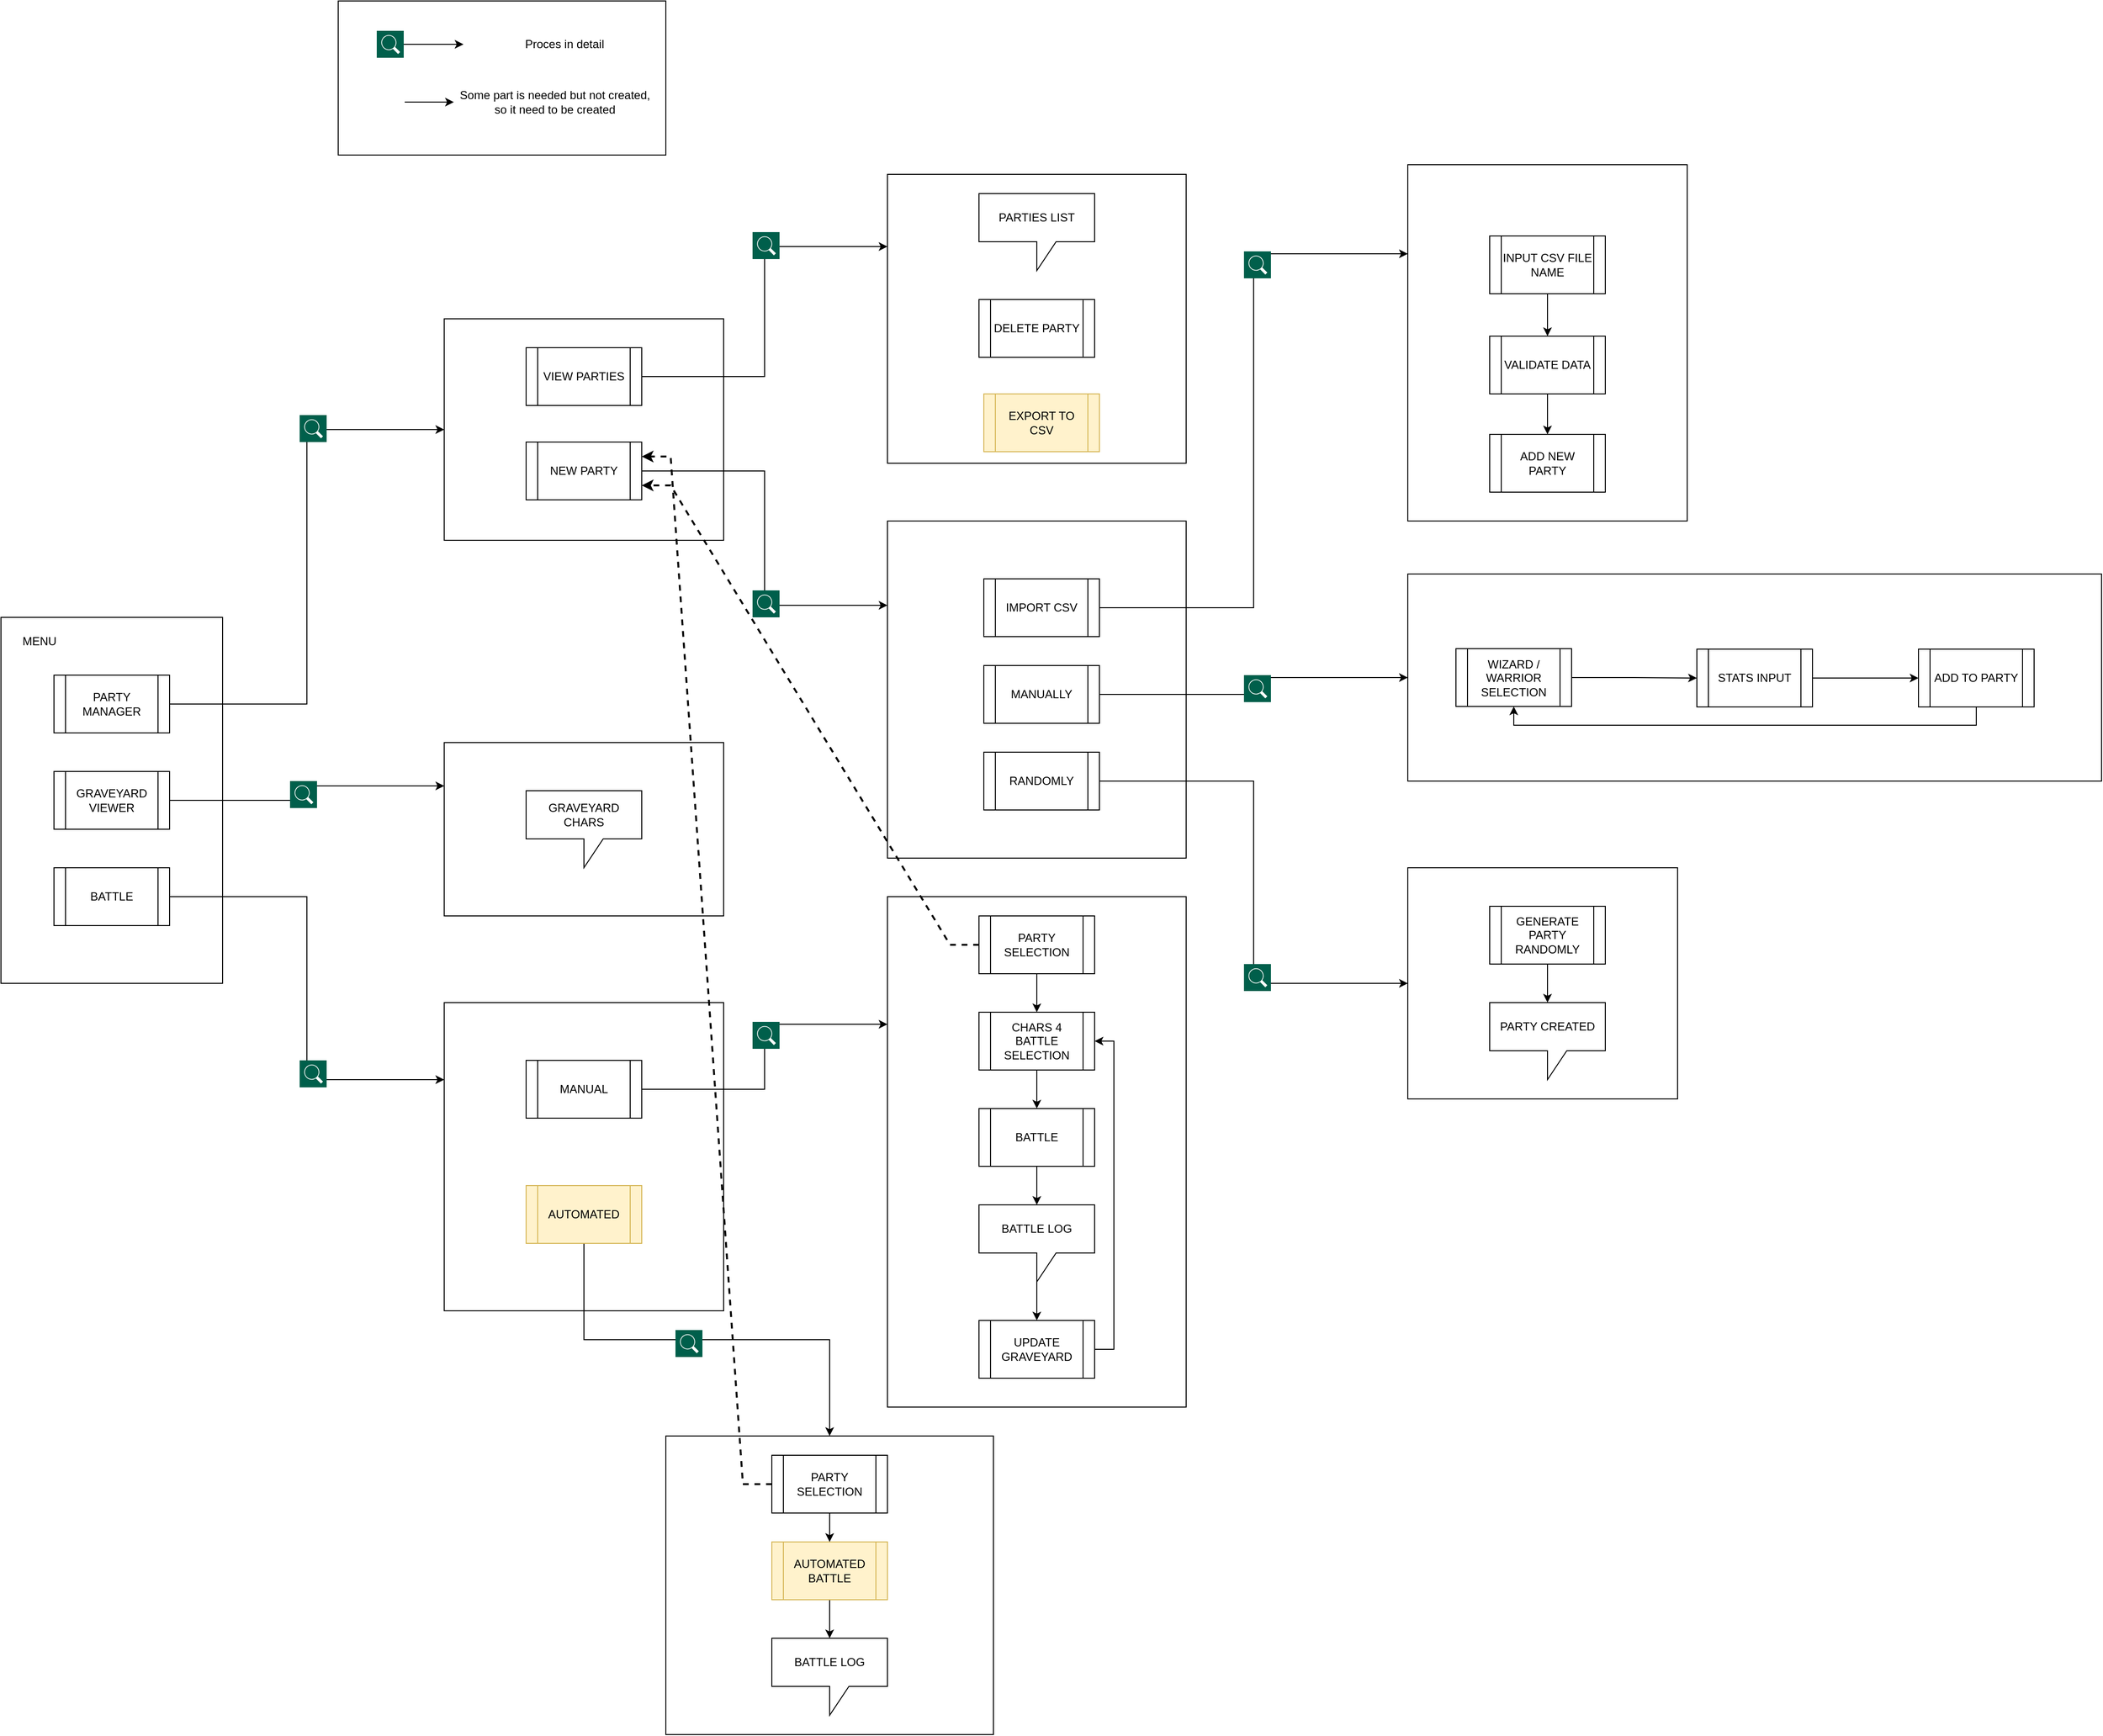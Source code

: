 <mxfile version="20.1.1" type="device"><diagram id="X8DzlKiSk_zk6WmT2d6i" name="Page-1"><mxGraphModel dx="1799" dy="2186" grid="1" gridSize="10" guides="1" tooltips="1" connect="1" arrows="1" fold="1" page="1" pageScale="1" pageWidth="850" pageHeight="1100" math="0" shadow="0"><root><mxCell id="0"/><mxCell id="1" parent="0"/><mxCell id="buQWfki461bp1NV6t9Cw-36" value="" style="rounded=0;whiteSpace=wrap;html=1;fontFamily=Helvetica;fontSize=12;fontColor=default;" parent="1" vertex="1"><mxGeometry x="850" y="990" width="340" height="310" as="geometry"/></mxCell><mxCell id="buQWfki461bp1NV6t9Cw-1" value="" style="rounded=0;whiteSpace=wrap;html=1;" parent="1" vertex="1"><mxGeometry x="160" y="140" width="230" height="380" as="geometry"/></mxCell><mxCell id="buQWfki461bp1NV6t9Cw-2" value="MENU" style="text;html=1;strokeColor=none;fillColor=none;align=center;verticalAlign=middle;whiteSpace=wrap;rounded=0;" parent="1" vertex="1"><mxGeometry x="170" y="150" width="60" height="30" as="geometry"/></mxCell><mxCell id="buQWfki461bp1NV6t9Cw-7" style="edgeStyle=orthogonalEdgeStyle;rounded=0;orthogonalLoop=1;jettySize=auto;html=1;entryX=0;entryY=0.5;entryDx=0;entryDy=0;" parent="1" source="buQWfki461bp1NV6t9Cw-3" target="buQWfki461bp1NV6t9Cw-6" edge="1"><mxGeometry relative="1" as="geometry"/></mxCell><mxCell id="buQWfki461bp1NV6t9Cw-3" value="PARTY MANAGER" style="shape=process;whiteSpace=wrap;html=1;backgroundOutline=1;" parent="1" vertex="1"><mxGeometry x="215" y="200" width="120" height="60" as="geometry"/></mxCell><mxCell id="buQWfki461bp1NV6t9Cw-29" style="edgeStyle=orthogonalEdgeStyle;rounded=0;orthogonalLoop=1;jettySize=auto;html=1;entryX=0;entryY=0.25;entryDx=0;entryDy=0;fontFamily=Helvetica;fontSize=12;fontColor=default;" parent="1" source="buQWfki461bp1NV6t9Cw-4" target="buQWfki461bp1NV6t9Cw-27" edge="1"><mxGeometry relative="1" as="geometry"/></mxCell><mxCell id="buQWfki461bp1NV6t9Cw-4" value="GRAVEYARD VIEWER" style="shape=process;whiteSpace=wrap;html=1;backgroundOutline=1;" parent="1" vertex="1"><mxGeometry x="215" y="300" width="120" height="60" as="geometry"/></mxCell><mxCell id="buQWfki461bp1NV6t9Cw-32" style="edgeStyle=orthogonalEdgeStyle;rounded=0;orthogonalLoop=1;jettySize=auto;html=1;entryX=0;entryY=0.25;entryDx=0;entryDy=0;fontFamily=Helvetica;fontSize=12;fontColor=default;" parent="1" source="buQWfki461bp1NV6t9Cw-5" target="buQWfki461bp1NV6t9Cw-31" edge="1"><mxGeometry relative="1" as="geometry"/></mxCell><mxCell id="buQWfki461bp1NV6t9Cw-5" value="BATTLE" style="shape=process;whiteSpace=wrap;html=1;backgroundOutline=1;" parent="1" vertex="1"><mxGeometry x="215" y="400" width="120" height="60" as="geometry"/></mxCell><mxCell id="buQWfki461bp1NV6t9Cw-6" value="" style="rounded=0;whiteSpace=wrap;html=1;" parent="1" vertex="1"><mxGeometry x="620" y="-170" width="290" height="230" as="geometry"/></mxCell><mxCell id="buQWfki461bp1NV6t9Cw-9" value="" style="sketch=0;pointerEvents=1;shadow=0;dashed=0;html=1;strokeColor=none;fillColor=#005F4B;labelPosition=center;verticalLabelPosition=bottom;verticalAlign=top;align=center;outlineConnect=0;shape=mxgraph.veeam2.magnifying_glass;" parent="1" vertex="1"><mxGeometry x="470" y="-70" width="28.0" height="28.0" as="geometry"/></mxCell><mxCell id="buQWfki461bp1NV6t9Cw-18" style="edgeStyle=orthogonalEdgeStyle;rounded=0;orthogonalLoop=1;jettySize=auto;html=1;entryX=0;entryY=0.25;entryDx=0;entryDy=0;" parent="1" source="buQWfki461bp1NV6t9Cw-10" target="buQWfki461bp1NV6t9Cw-17" edge="1"><mxGeometry relative="1" as="geometry"/></mxCell><mxCell id="buQWfki461bp1NV6t9Cw-10" value="NEW PARTY" style="shape=process;whiteSpace=wrap;html=1;backgroundOutline=1;" parent="1" vertex="1"><mxGeometry x="705" y="-42" width="120" height="60" as="geometry"/></mxCell><mxCell id="buQWfki461bp1NV6t9Cw-14" style="edgeStyle=orthogonalEdgeStyle;rounded=0;orthogonalLoop=1;jettySize=auto;html=1;entryX=0;entryY=0.25;entryDx=0;entryDy=0;" parent="1" source="buQWfki461bp1NV6t9Cw-11" target="buQWfki461bp1NV6t9Cw-12" edge="1"><mxGeometry relative="1" as="geometry"/></mxCell><mxCell id="buQWfki461bp1NV6t9Cw-11" value="VIEW PARTIES" style="shape=process;whiteSpace=wrap;html=1;backgroundOutline=1;" parent="1" vertex="1"><mxGeometry x="705" y="-140" width="120" height="60" as="geometry"/></mxCell><mxCell id="buQWfki461bp1NV6t9Cw-12" value="" style="rounded=0;whiteSpace=wrap;html=1;" parent="1" vertex="1"><mxGeometry x="1080" y="-320" width="310" height="300" as="geometry"/></mxCell><mxCell id="buQWfki461bp1NV6t9Cw-13" value="DELETE PARTY" style="shape=process;whiteSpace=wrap;html=1;backgroundOutline=1;" parent="1" vertex="1"><mxGeometry x="1175" y="-190" width="120" height="60" as="geometry"/></mxCell><mxCell id="buQWfki461bp1NV6t9Cw-16" value="PARTIES LIST" style="shape=callout;whiteSpace=wrap;html=1;perimeter=calloutPerimeter;" parent="1" vertex="1"><mxGeometry x="1175" y="-300" width="120" height="80" as="geometry"/></mxCell><mxCell id="buQWfki461bp1NV6t9Cw-17" value="" style="rounded=0;whiteSpace=wrap;html=1;" parent="1" vertex="1"><mxGeometry x="1080" y="40" width="310" height="350" as="geometry"/></mxCell><mxCell id="buQWfki461bp1NV6t9Cw-20" value="" style="sketch=0;pointerEvents=1;shadow=0;dashed=0;html=1;strokeColor=none;fillColor=#005F4B;labelPosition=center;verticalLabelPosition=bottom;verticalAlign=top;align=center;outlineConnect=0;shape=mxgraph.veeam2.magnifying_glass;" parent="1" vertex="1"><mxGeometry x="940" y="-260" width="28.0" height="28.0" as="geometry"/></mxCell><mxCell id="buQWfki461bp1NV6t9Cw-22" value="" style="sketch=0;pointerEvents=1;shadow=0;dashed=0;html=1;strokeColor=none;fillColor=#005F4B;labelPosition=center;verticalLabelPosition=bottom;verticalAlign=top;align=center;outlineConnect=0;shape=mxgraph.veeam2.magnifying_glass;" parent="1" vertex="1"><mxGeometry x="940" y="112" width="28.0" height="28.0" as="geometry"/></mxCell><mxCell id="buQWfki461bp1NV6t9Cw-59" style="edgeStyle=orthogonalEdgeStyle;rounded=0;orthogonalLoop=1;jettySize=auto;html=1;entryX=0;entryY=0.25;entryDx=0;entryDy=0;fontFamily=Helvetica;fontSize=12;fontColor=default;" parent="1" source="buQWfki461bp1NV6t9Cw-23" target="buQWfki461bp1NV6t9Cw-53" edge="1"><mxGeometry relative="1" as="geometry"/></mxCell><mxCell id="buQWfki461bp1NV6t9Cw-23" value="IMPORT CSV" style="shape=process;whiteSpace=wrap;html=1;backgroundOutline=1;fontFamily=Helvetica;fontSize=12;fontColor=default;" parent="1" vertex="1"><mxGeometry x="1180" y="100" width="120" height="60" as="geometry"/></mxCell><mxCell id="buQWfki461bp1NV6t9Cw-68" style="edgeStyle=orthogonalEdgeStyle;rounded=0;orthogonalLoop=1;jettySize=auto;html=1;entryX=0;entryY=0.5;entryDx=0;entryDy=0;fontFamily=Helvetica;fontSize=12;fontColor=default;" parent="1" source="buQWfki461bp1NV6t9Cw-24" target="buQWfki461bp1NV6t9Cw-61" edge="1"><mxGeometry relative="1" as="geometry"/></mxCell><mxCell id="buQWfki461bp1NV6t9Cw-24" value="MANUALLY" style="shape=process;whiteSpace=wrap;html=1;backgroundOutline=1;fontFamily=Helvetica;fontSize=12;fontColor=default;" parent="1" vertex="1"><mxGeometry x="1180" y="190" width="120" height="60" as="geometry"/></mxCell><mxCell id="buQWfki461bp1NV6t9Cw-72" style="edgeStyle=orthogonalEdgeStyle;rounded=0;orthogonalLoop=1;jettySize=auto;html=1;entryX=0;entryY=0.5;entryDx=0;entryDy=0;fontFamily=Helvetica;fontSize=12;fontColor=default;" parent="1" source="buQWfki461bp1NV6t9Cw-25" target="buQWfki461bp1NV6t9Cw-70" edge="1"><mxGeometry relative="1" as="geometry"/></mxCell><mxCell id="buQWfki461bp1NV6t9Cw-25" value="RANDOMLY" style="shape=process;whiteSpace=wrap;html=1;backgroundOutline=1;fontFamily=Helvetica;fontSize=12;fontColor=default;" parent="1" vertex="1"><mxGeometry x="1180" y="280" width="120" height="60" as="geometry"/></mxCell><mxCell id="buQWfki461bp1NV6t9Cw-27" value="" style="rounded=0;whiteSpace=wrap;html=1;fontFamily=Helvetica;fontSize=12;fontColor=default;" parent="1" vertex="1"><mxGeometry x="620" y="270" width="290" height="180" as="geometry"/></mxCell><mxCell id="buQWfki461bp1NV6t9Cw-28" value="GRAVEYARD CHARS" style="shape=callout;whiteSpace=wrap;html=1;perimeter=calloutPerimeter;fontFamily=Helvetica;fontSize=12;fontColor=default;" parent="1" vertex="1"><mxGeometry x="705" y="320" width="120" height="80" as="geometry"/></mxCell><mxCell id="buQWfki461bp1NV6t9Cw-30" value="" style="sketch=0;pointerEvents=1;shadow=0;dashed=0;html=1;strokeColor=none;fillColor=#005F4B;labelPosition=center;verticalLabelPosition=bottom;verticalAlign=top;align=center;outlineConnect=0;shape=mxgraph.veeam2.magnifying_glass;" parent="1" vertex="1"><mxGeometry x="460" y="310" width="28.0" height="28.0" as="geometry"/></mxCell><mxCell id="buQWfki461bp1NV6t9Cw-31" value="" style="rounded=0;whiteSpace=wrap;html=1;fontFamily=Helvetica;fontSize=12;fontColor=default;" parent="1" vertex="1"><mxGeometry x="620" y="540" width="290" height="320" as="geometry"/></mxCell><mxCell id="buQWfki461bp1NV6t9Cw-38" style="edgeStyle=orthogonalEdgeStyle;rounded=0;orthogonalLoop=1;jettySize=auto;html=1;fontFamily=Helvetica;fontSize=12;fontColor=default;exitX=0.5;exitY=1;exitDx=0;exitDy=0;entryX=0.5;entryY=0;entryDx=0;entryDy=0;" parent="1" source="buQWfki461bp1NV6t9Cw-33" target="buQWfki461bp1NV6t9Cw-36" edge="1"><mxGeometry relative="1" as="geometry"><mxPoint x="1050" y="960" as="targetPoint"/></mxGeometry></mxCell><mxCell id="buQWfki461bp1NV6t9Cw-33" value="AUTOMATED" style="shape=process;whiteSpace=wrap;html=1;backgroundOutline=1;fontFamily=Helvetica;fontSize=12;fillColor=#fff2cc;strokeColor=#d6b656;" parent="1" vertex="1"><mxGeometry x="705" y="730" width="120" height="60" as="geometry"/></mxCell><mxCell id="buQWfki461bp1NV6t9Cw-42" style="edgeStyle=orthogonalEdgeStyle;rounded=0;orthogonalLoop=1;jettySize=auto;html=1;entryX=0;entryY=0.25;entryDx=0;entryDy=0;fontFamily=Helvetica;fontSize=12;fontColor=default;" parent="1" source="buQWfki461bp1NV6t9Cw-34" target="buQWfki461bp1NV6t9Cw-35" edge="1"><mxGeometry relative="1" as="geometry"/></mxCell><mxCell id="buQWfki461bp1NV6t9Cw-34" value="MANUAL" style="shape=process;whiteSpace=wrap;html=1;backgroundOutline=1;fontFamily=Helvetica;fontSize=12;fontColor=default;" parent="1" vertex="1"><mxGeometry x="705" y="600" width="120" height="60" as="geometry"/></mxCell><mxCell id="buQWfki461bp1NV6t9Cw-35" value="" style="rounded=0;whiteSpace=wrap;html=1;fontFamily=Helvetica;fontSize=12;fontColor=default;" parent="1" vertex="1"><mxGeometry x="1080" y="430" width="310" height="530" as="geometry"/></mxCell><mxCell id="buQWfki461bp1NV6t9Cw-37" value="BATTLE LOG" style="shape=callout;whiteSpace=wrap;html=1;perimeter=calloutPerimeter;fontFamily=Helvetica;fontSize=12;fontColor=default;" parent="1" vertex="1"><mxGeometry x="960" y="1200" width="120" height="80" as="geometry"/></mxCell><mxCell id="buQWfki461bp1NV6t9Cw-39" value="" style="sketch=0;pointerEvents=1;shadow=0;dashed=0;html=1;strokeColor=none;fillColor=#005F4B;labelPosition=center;verticalLabelPosition=bottom;verticalAlign=top;align=center;outlineConnect=0;shape=mxgraph.veeam2.magnifying_glass;" parent="1" vertex="1"><mxGeometry x="470" y="600" width="28.0" height="28.0" as="geometry"/></mxCell><mxCell id="buQWfki461bp1NV6t9Cw-40" value="" style="sketch=0;pointerEvents=1;shadow=0;dashed=0;html=1;strokeColor=none;fillColor=#005F4B;labelPosition=center;verticalLabelPosition=bottom;verticalAlign=top;align=center;outlineConnect=0;shape=mxgraph.veeam2.magnifying_glass;" parent="1" vertex="1"><mxGeometry x="860" y="880" width="28.0" height="28.0" as="geometry"/></mxCell><mxCell id="buQWfki461bp1NV6t9Cw-46" style="edgeStyle=orthogonalEdgeStyle;rounded=0;orthogonalLoop=1;jettySize=auto;html=1;entryX=0.5;entryY=0;entryDx=0;entryDy=0;fontFamily=Helvetica;fontSize=12;fontColor=default;" parent="1" source="buQWfki461bp1NV6t9Cw-41" target="buQWfki461bp1NV6t9Cw-45" edge="1"><mxGeometry relative="1" as="geometry"/></mxCell><mxCell id="buQWfki461bp1NV6t9Cw-85" style="edgeStyle=entityRelationEdgeStyle;rounded=0;orthogonalLoop=1;jettySize=auto;html=1;entryX=1;entryY=0.75;entryDx=0;entryDy=0;fontFamily=Helvetica;fontSize=12;fontColor=default;dashed=1;elbow=vertical;strokeWidth=2;" parent="1" source="buQWfki461bp1NV6t9Cw-41" target="buQWfki461bp1NV6t9Cw-10" edge="1"><mxGeometry relative="1" as="geometry"/></mxCell><mxCell id="buQWfki461bp1NV6t9Cw-41" value="PARTY SELECTION" style="shape=process;whiteSpace=wrap;html=1;backgroundOutline=1;fontFamily=Helvetica;fontSize=12;fontColor=default;" parent="1" vertex="1"><mxGeometry x="1175" y="450" width="120" height="60" as="geometry"/></mxCell><mxCell id="buQWfki461bp1NV6t9Cw-43" value="" style="sketch=0;pointerEvents=1;shadow=0;dashed=0;html=1;strokeColor=none;fillColor=#005F4B;labelPosition=center;verticalLabelPosition=bottom;verticalAlign=top;align=center;outlineConnect=0;shape=mxgraph.veeam2.magnifying_glass;" parent="1" vertex="1"><mxGeometry x="940" y="560" width="28.0" height="28.0" as="geometry"/></mxCell><mxCell id="buQWfki461bp1NV6t9Cw-48" style="edgeStyle=orthogonalEdgeStyle;rounded=0;orthogonalLoop=1;jettySize=auto;html=1;entryX=0.5;entryY=0;entryDx=0;entryDy=0;fontFamily=Helvetica;fontSize=12;fontColor=default;" parent="1" source="buQWfki461bp1NV6t9Cw-45" target="buQWfki461bp1NV6t9Cw-47" edge="1"><mxGeometry relative="1" as="geometry"/></mxCell><mxCell id="buQWfki461bp1NV6t9Cw-45" value="CHARS 4 BATTLE SELECTION" style="shape=process;whiteSpace=wrap;html=1;backgroundOutline=1;fontFamily=Helvetica;fontSize=12;fontColor=default;" parent="1" vertex="1"><mxGeometry x="1175" y="550" width="120" height="60" as="geometry"/></mxCell><mxCell id="buQWfki461bp1NV6t9Cw-82" style="edgeStyle=orthogonalEdgeStyle;rounded=0;orthogonalLoop=1;jettySize=auto;html=1;entryX=0.5;entryY=0;entryDx=0;entryDy=0;entryPerimeter=0;fontFamily=Helvetica;fontSize=12;fontColor=default;" parent="1" source="buQWfki461bp1NV6t9Cw-47" target="buQWfki461bp1NV6t9Cw-81" edge="1"><mxGeometry relative="1" as="geometry"/></mxCell><mxCell id="buQWfki461bp1NV6t9Cw-47" value="BATTLE" style="shape=process;whiteSpace=wrap;html=1;backgroundOutline=1;fontFamily=Helvetica;fontSize=12;fontColor=default;" parent="1" vertex="1"><mxGeometry x="1175" y="650" width="120" height="60" as="geometry"/></mxCell><mxCell id="buQWfki461bp1NV6t9Cw-84" style="edgeStyle=orthogonalEdgeStyle;rounded=0;orthogonalLoop=1;jettySize=auto;html=1;entryX=1;entryY=0.5;entryDx=0;entryDy=0;fontFamily=Helvetica;fontSize=12;fontColor=default;" parent="1" source="buQWfki461bp1NV6t9Cw-49" target="buQWfki461bp1NV6t9Cw-45" edge="1"><mxGeometry relative="1" as="geometry"><Array as="points"><mxPoint x="1315" y="900"/><mxPoint x="1315" y="580"/></Array></mxGeometry></mxCell><mxCell id="buQWfki461bp1NV6t9Cw-49" value="UPDATE GRAVEYARD" style="shape=process;whiteSpace=wrap;html=1;backgroundOutline=1;fontFamily=Helvetica;fontSize=12;fontColor=default;" parent="1" vertex="1"><mxGeometry x="1175" y="870" width="120" height="60" as="geometry"/></mxCell><mxCell id="buQWfki461bp1NV6t9Cw-53" value="" style="rounded=0;whiteSpace=wrap;html=1;fontFamily=Helvetica;fontSize=12;fontColor=default;" parent="1" vertex="1"><mxGeometry x="1620" y="-330" width="290" height="370" as="geometry"/></mxCell><mxCell id="buQWfki461bp1NV6t9Cw-58" style="edgeStyle=orthogonalEdgeStyle;rounded=0;orthogonalLoop=1;jettySize=auto;html=1;entryX=0.5;entryY=0;entryDx=0;entryDy=0;fontFamily=Helvetica;fontSize=12;fontColor=default;" parent="1" source="buQWfki461bp1NV6t9Cw-54" target="buQWfki461bp1NV6t9Cw-55" edge="1"><mxGeometry relative="1" as="geometry"/></mxCell><mxCell id="buQWfki461bp1NV6t9Cw-54" value="INPUT CSV FILE NAME" style="shape=process;whiteSpace=wrap;html=1;backgroundOutline=1;fontFamily=Helvetica;fontSize=12;fontColor=default;" parent="1" vertex="1"><mxGeometry x="1705" y="-256" width="120" height="60" as="geometry"/></mxCell><mxCell id="buQWfki461bp1NV6t9Cw-57" style="edgeStyle=orthogonalEdgeStyle;rounded=0;orthogonalLoop=1;jettySize=auto;html=1;entryX=0.5;entryY=0;entryDx=0;entryDy=0;fontFamily=Helvetica;fontSize=12;fontColor=default;" parent="1" source="buQWfki461bp1NV6t9Cw-55" target="buQWfki461bp1NV6t9Cw-56" edge="1"><mxGeometry relative="1" as="geometry"/></mxCell><mxCell id="buQWfki461bp1NV6t9Cw-55" value="VALIDATE DATA" style="shape=process;whiteSpace=wrap;html=1;backgroundOutline=1;fontFamily=Helvetica;fontSize=12;fontColor=default;" parent="1" vertex="1"><mxGeometry x="1705" y="-152" width="120" height="60" as="geometry"/></mxCell><mxCell id="buQWfki461bp1NV6t9Cw-56" value="ADD NEW PARTY" style="shape=process;whiteSpace=wrap;html=1;backgroundOutline=1;fontFamily=Helvetica;fontSize=12;fontColor=default;" parent="1" vertex="1"><mxGeometry x="1705" y="-50" width="120" height="60" as="geometry"/></mxCell><mxCell id="buQWfki461bp1NV6t9Cw-60" value="" style="sketch=0;pointerEvents=1;shadow=0;dashed=0;html=1;strokeColor=none;fillColor=#005F4B;labelPosition=center;verticalLabelPosition=bottom;verticalAlign=top;align=center;outlineConnect=0;shape=mxgraph.veeam2.magnifying_glass;" parent="1" vertex="1"><mxGeometry x="1450" y="-240" width="28.0" height="28.0" as="geometry"/></mxCell><mxCell id="buQWfki461bp1NV6t9Cw-61" value="" style="rounded=0;whiteSpace=wrap;html=1;fontFamily=Helvetica;fontSize=12;fontColor=default;" parent="1" vertex="1"><mxGeometry x="1620" y="95" width="720" height="215" as="geometry"/></mxCell><mxCell id="buQWfki461bp1NV6t9Cw-64" style="edgeStyle=orthogonalEdgeStyle;rounded=0;orthogonalLoop=1;jettySize=auto;html=1;entryX=0;entryY=0.5;entryDx=0;entryDy=0;fontFamily=Helvetica;fontSize=12;fontColor=default;" parent="1" source="buQWfki461bp1NV6t9Cw-62" target="buQWfki461bp1NV6t9Cw-63" edge="1"><mxGeometry relative="1" as="geometry"/></mxCell><mxCell id="buQWfki461bp1NV6t9Cw-62" value="WIZARD / WARRIOR SELECTION" style="shape=process;whiteSpace=wrap;html=1;backgroundOutline=1;fontFamily=Helvetica;fontSize=12;fontColor=default;" parent="1" vertex="1"><mxGeometry x="1670" y="172.5" width="120" height="60" as="geometry"/></mxCell><mxCell id="buQWfki461bp1NV6t9Cw-66" style="edgeStyle=orthogonalEdgeStyle;rounded=0;orthogonalLoop=1;jettySize=auto;html=1;entryX=0;entryY=0.5;entryDx=0;entryDy=0;fontFamily=Helvetica;fontSize=12;fontColor=default;" parent="1" source="buQWfki461bp1NV6t9Cw-63" target="buQWfki461bp1NV6t9Cw-65" edge="1"><mxGeometry relative="1" as="geometry"/></mxCell><mxCell id="buQWfki461bp1NV6t9Cw-63" value="STATS INPUT" style="shape=process;whiteSpace=wrap;html=1;backgroundOutline=1;fontFamily=Helvetica;fontSize=12;fontColor=default;" parent="1" vertex="1"><mxGeometry x="1920" y="173" width="120" height="60" as="geometry"/></mxCell><mxCell id="buQWfki461bp1NV6t9Cw-67" style="edgeStyle=orthogonalEdgeStyle;rounded=0;orthogonalLoop=1;jettySize=auto;html=1;entryX=0.5;entryY=1;entryDx=0;entryDy=0;fontFamily=Helvetica;fontSize=12;fontColor=default;" parent="1" source="buQWfki461bp1NV6t9Cw-65" target="buQWfki461bp1NV6t9Cw-62" edge="1"><mxGeometry relative="1" as="geometry"><Array as="points"><mxPoint x="2210" y="252"/><mxPoint x="1730" y="252"/></Array></mxGeometry></mxCell><mxCell id="buQWfki461bp1NV6t9Cw-65" value="ADD TO PARTY" style="shape=process;whiteSpace=wrap;html=1;backgroundOutline=1;fontFamily=Helvetica;fontSize=12;fontColor=default;" parent="1" vertex="1"><mxGeometry x="2150" y="173" width="120" height="60" as="geometry"/></mxCell><mxCell id="buQWfki461bp1NV6t9Cw-69" value="" style="sketch=0;pointerEvents=1;shadow=0;dashed=0;html=1;strokeColor=none;fillColor=#005F4B;labelPosition=center;verticalLabelPosition=bottom;verticalAlign=top;align=center;outlineConnect=0;shape=mxgraph.veeam2.magnifying_glass;" parent="1" vertex="1"><mxGeometry x="1450" y="200" width="28.0" height="28.0" as="geometry"/></mxCell><mxCell id="buQWfki461bp1NV6t9Cw-70" value="" style="rounded=0;whiteSpace=wrap;html=1;fontFamily=Helvetica;fontSize=12;fontColor=default;" parent="1" vertex="1"><mxGeometry x="1620" y="400" width="280" height="240" as="geometry"/></mxCell><mxCell id="buQWfki461bp1NV6t9Cw-71" value="PARTY CREATED" style="shape=callout;whiteSpace=wrap;html=1;perimeter=calloutPerimeter;fontFamily=Helvetica;fontSize=12;fontColor=default;" parent="1" vertex="1"><mxGeometry x="1705" y="540" width="120" height="80" as="geometry"/></mxCell><mxCell id="buQWfki461bp1NV6t9Cw-73" value="" style="sketch=0;pointerEvents=1;shadow=0;dashed=0;html=1;strokeColor=none;fillColor=#005F4B;labelPosition=center;verticalLabelPosition=bottom;verticalAlign=top;align=center;outlineConnect=0;shape=mxgraph.veeam2.magnifying_glass;" parent="1" vertex="1"><mxGeometry x="1450" y="500" width="28.0" height="28.0" as="geometry"/></mxCell><mxCell id="buQWfki461bp1NV6t9Cw-75" style="edgeStyle=orthogonalEdgeStyle;rounded=0;orthogonalLoop=1;jettySize=auto;html=1;entryX=0.5;entryY=0;entryDx=0;entryDy=0;entryPerimeter=0;fontFamily=Helvetica;fontSize=12;fontColor=default;" parent="1" source="buQWfki461bp1NV6t9Cw-74" target="buQWfki461bp1NV6t9Cw-71" edge="1"><mxGeometry relative="1" as="geometry"/></mxCell><mxCell id="buQWfki461bp1NV6t9Cw-74" value="GENERATE PARTY RANDOMLY" style="shape=process;whiteSpace=wrap;html=1;backgroundOutline=1;fontFamily=Helvetica;fontSize=12;fontColor=default;" parent="1" vertex="1"><mxGeometry x="1705" y="440" width="120" height="60" as="geometry"/></mxCell><mxCell id="buQWfki461bp1NV6t9Cw-79" style="edgeStyle=orthogonalEdgeStyle;rounded=0;orthogonalLoop=1;jettySize=auto;html=1;entryX=0.5;entryY=0;entryDx=0;entryDy=0;entryPerimeter=0;fontFamily=Helvetica;fontSize=12;fontColor=default;" parent="1" source="buQWfki461bp1NV6t9Cw-76" target="buQWfki461bp1NV6t9Cw-37" edge="1"><mxGeometry relative="1" as="geometry"/></mxCell><mxCell id="buQWfki461bp1NV6t9Cw-76" value="AUTOMATED BATTLE" style="shape=process;whiteSpace=wrap;html=1;backgroundOutline=1;fontFamily=Helvetica;fontSize=12;fillColor=#fff2cc;strokeColor=#d6b656;" parent="1" vertex="1"><mxGeometry x="960" y="1100" width="120" height="60" as="geometry"/></mxCell><mxCell id="buQWfki461bp1NV6t9Cw-78" style="edgeStyle=orthogonalEdgeStyle;rounded=0;orthogonalLoop=1;jettySize=auto;html=1;entryX=0.5;entryY=0;entryDx=0;entryDy=0;fontFamily=Helvetica;fontSize=12;fontColor=default;" parent="1" source="buQWfki461bp1NV6t9Cw-77" target="buQWfki461bp1NV6t9Cw-76" edge="1"><mxGeometry relative="1" as="geometry"/></mxCell><mxCell id="buQWfki461bp1NV6t9Cw-86" style="edgeStyle=entityRelationEdgeStyle;rounded=0;orthogonalLoop=1;jettySize=auto;html=1;entryX=1;entryY=0.25;entryDx=0;entryDy=0;dashed=1;fontFamily=Helvetica;fontSize=12;fontColor=default;elbow=vertical;strokeWidth=2;" parent="1" source="buQWfki461bp1NV6t9Cw-77" target="buQWfki461bp1NV6t9Cw-10" edge="1"><mxGeometry relative="1" as="geometry"/></mxCell><mxCell id="buQWfki461bp1NV6t9Cw-77" value="PARTY SELECTION" style="shape=process;whiteSpace=wrap;html=1;backgroundOutline=1;fontFamily=Helvetica;fontSize=12;fontColor=default;" parent="1" vertex="1"><mxGeometry x="960" y="1010" width="120" height="60" as="geometry"/></mxCell><mxCell id="buQWfki461bp1NV6t9Cw-83" style="edgeStyle=orthogonalEdgeStyle;rounded=0;orthogonalLoop=1;jettySize=auto;html=1;fontFamily=Helvetica;fontSize=12;fontColor=default;" parent="1" source="buQWfki461bp1NV6t9Cw-81" target="buQWfki461bp1NV6t9Cw-49" edge="1"><mxGeometry relative="1" as="geometry"/></mxCell><mxCell id="buQWfki461bp1NV6t9Cw-81" value="BATTLE LOG" style="shape=callout;whiteSpace=wrap;html=1;perimeter=calloutPerimeter;fontFamily=Helvetica;fontSize=12;fontColor=default;" parent="1" vertex="1"><mxGeometry x="1175" y="750" width="120" height="80" as="geometry"/></mxCell><mxCell id="buQWfki461bp1NV6t9Cw-87" value="" style="shape=image;html=1;verticalAlign=top;verticalLabelPosition=bottom;labelBackgroundColor=#ffffff;imageAspect=0;aspect=fixed;image=https://cdn2.iconfinder.com/data/icons/freecns-cumulus/32/519791-101_Warning-128.png;fontFamily=Helvetica;fontSize=12;fontColor=default;" parent="1" vertex="1"><mxGeometry x="880" y="470" width="30" height="30" as="geometry"/></mxCell><mxCell id="buQWfki461bp1NV6t9Cw-89" value="" style="shape=image;html=1;verticalAlign=top;verticalLabelPosition=bottom;labelBackgroundColor=#ffffff;imageAspect=0;aspect=fixed;image=https://cdn2.iconfinder.com/data/icons/freecns-cumulus/32/519791-101_Warning-128.png;fontFamily=Helvetica;fontSize=12;fontColor=default;" parent="1" vertex="1"><mxGeometry x="990" y="240" width="30" height="30" as="geometry"/></mxCell><mxCell id="buQWfki461bp1NV6t9Cw-90" value="EXPORT TO CSV" style="shape=process;whiteSpace=wrap;html=1;backgroundOutline=1;fontFamily=Helvetica;fontSize=12;fillColor=#fff2cc;strokeColor=#d6b656;" parent="1" vertex="1"><mxGeometry x="1180" y="-92" width="120" height="60" as="geometry"/></mxCell><mxCell id="0fL1SJJo7MzOXK2Opsa5-9" value="" style="group" vertex="1" connectable="0" parent="1"><mxGeometry x="510" y="-500" width="340" height="160" as="geometry"/></mxCell><mxCell id="0fL1SJJo7MzOXK2Opsa5-2" value="" style="rounded=0;whiteSpace=wrap;html=1;" vertex="1" parent="0fL1SJJo7MzOXK2Opsa5-9"><mxGeometry width="340" height="160" as="geometry"/></mxCell><mxCell id="0fL1SJJo7MzOXK2Opsa5-3" value="" style="sketch=0;pointerEvents=1;shadow=0;dashed=0;html=1;strokeColor=none;fillColor=#005F4B;labelPosition=center;verticalLabelPosition=bottom;verticalAlign=top;align=center;outlineConnect=0;shape=mxgraph.veeam2.magnifying_glass;" vertex="1" parent="0fL1SJJo7MzOXK2Opsa5-9"><mxGeometry x="40" y="31" width="28.0" height="28.0" as="geometry"/></mxCell><mxCell id="0fL1SJJo7MzOXK2Opsa5-4" value="Proces in detail" style="text;html=1;strokeColor=none;fillColor=none;align=center;verticalAlign=middle;whiteSpace=wrap;rounded=0;" vertex="1" parent="0fL1SJJo7MzOXK2Opsa5-9"><mxGeometry x="130" y="30" width="210" height="30" as="geometry"/></mxCell><mxCell id="0fL1SJJo7MzOXK2Opsa5-7" style="edgeStyle=orthogonalEdgeStyle;rounded=0;orthogonalLoop=1;jettySize=auto;html=1;entryX=0;entryY=0.5;entryDx=0;entryDy=0;endArrow=classic;endFill=1;" edge="1" parent="0fL1SJJo7MzOXK2Opsa5-9" source="0fL1SJJo7MzOXK2Opsa5-3" target="0fL1SJJo7MzOXK2Opsa5-4"><mxGeometry relative="1" as="geometry"/></mxCell><mxCell id="0fL1SJJo7MzOXK2Opsa5-5" value="" style="shape=image;html=1;verticalAlign=top;verticalLabelPosition=bottom;labelBackgroundColor=#ffffff;imageAspect=0;aspect=fixed;image=https://cdn2.iconfinder.com/data/icons/freecns-cumulus/32/519791-101_Warning-128.png;fontFamily=Helvetica;fontSize=12;fontColor=default;" vertex="1" parent="0fL1SJJo7MzOXK2Opsa5-9"><mxGeometry x="39" y="90" width="30" height="30" as="geometry"/></mxCell><mxCell id="0fL1SJJo7MzOXK2Opsa5-6" value="Some part is needed but not created, so it need to be created" style="text;html=1;strokeColor=none;fillColor=none;align=center;verticalAlign=middle;whiteSpace=wrap;rounded=0;" vertex="1" parent="0fL1SJJo7MzOXK2Opsa5-9"><mxGeometry x="120" y="90" width="210" height="30" as="geometry"/></mxCell><mxCell id="0fL1SJJo7MzOXK2Opsa5-8" style="edgeStyle=orthogonalEdgeStyle;rounded=0;orthogonalLoop=1;jettySize=auto;html=1;entryX=0;entryY=0.5;entryDx=0;entryDy=0;endArrow=classic;endFill=1;" edge="1" parent="0fL1SJJo7MzOXK2Opsa5-9" source="0fL1SJJo7MzOXK2Opsa5-5" target="0fL1SJJo7MzOXK2Opsa5-6"><mxGeometry relative="1" as="geometry"/></mxCell></root></mxGraphModel></diagram></mxfile>